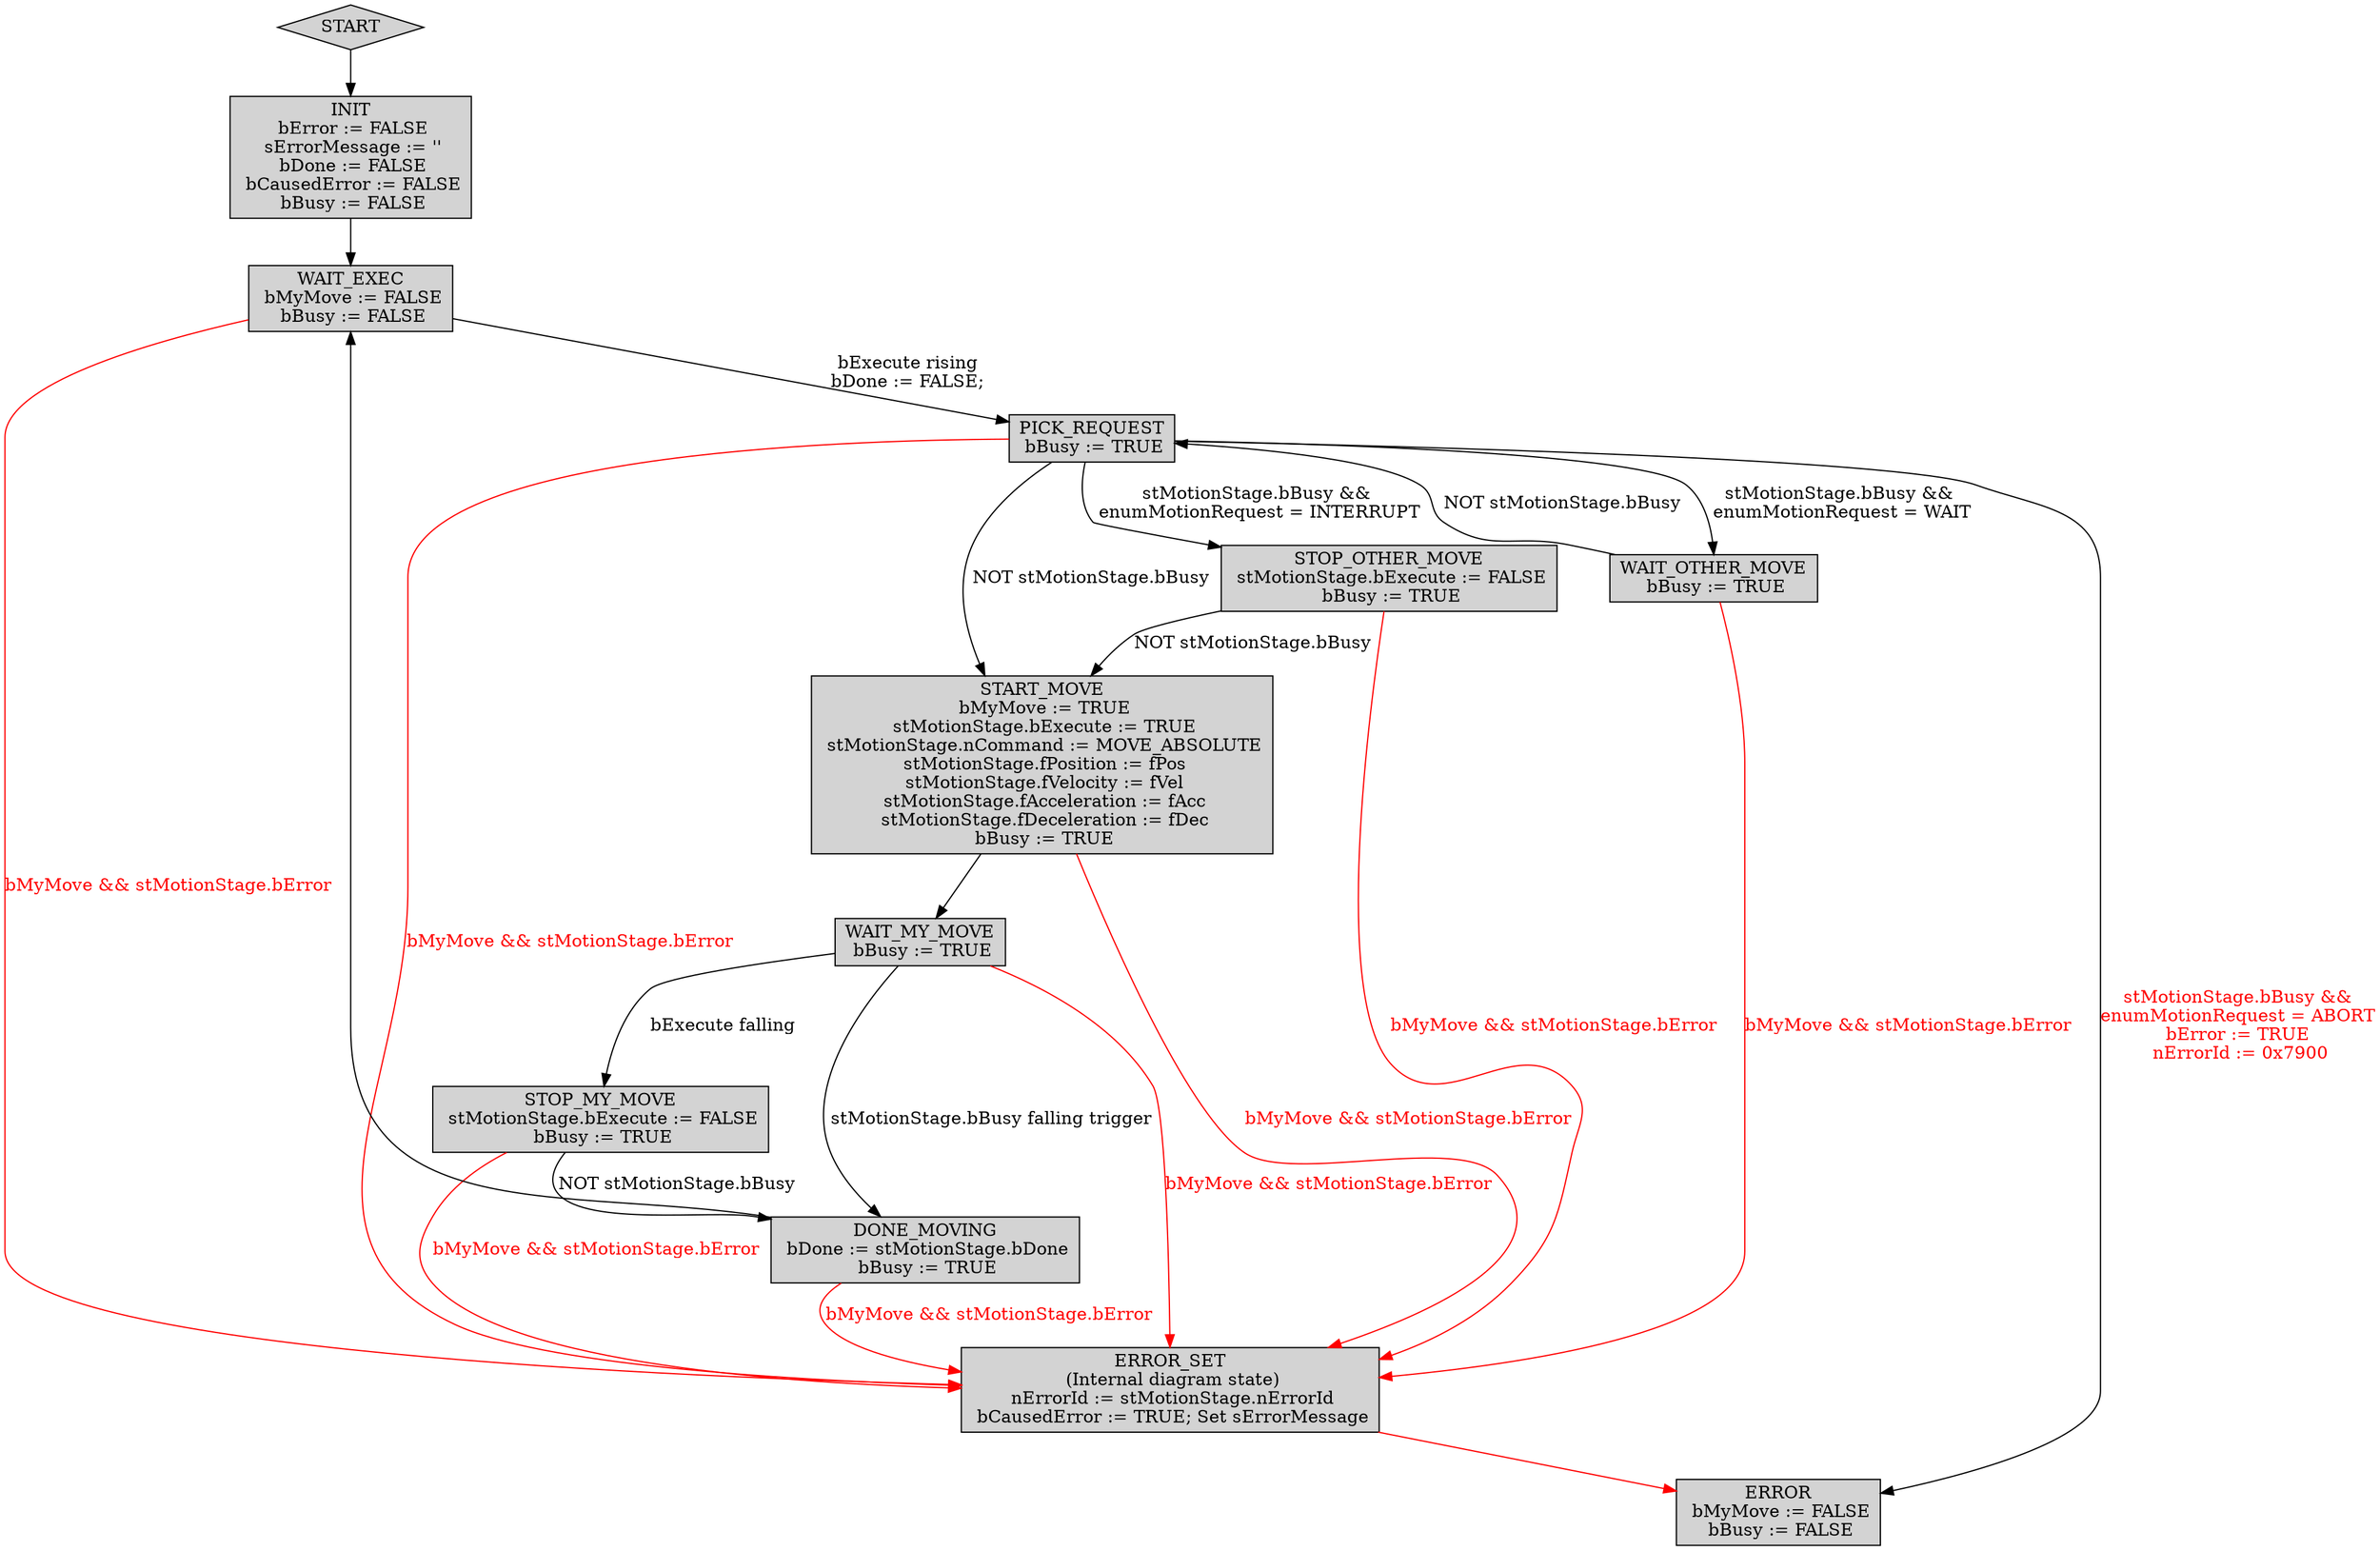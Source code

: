 digraph FB_MotionRequest_StateMachine {
    node [style=filled, shape=record]
    START [ shape=diamond ];

    INIT [ label="INIT\n
        bError := FALSE\n
        sErrorMessage := ''\n
        bDone := FALSE\n
        bCausedError := FALSE\n
        bBusy := FALSE\n
        "
    ];

    WAIT_EXEC [ label="
        WAIT_EXEC\n
        bMyMove := FALSE\n
        bBusy := FALSE\n
        "
    ];

    START_MOVE [ label="
        START_MOVE\n
        bMyMove := TRUE\n
        stMotionStage.bExecute := TRUE\n
        stMotionStage.nCommand := MOVE_ABSOLUTE\n
        stMotionStage.fPosition := fPos\n
        stMotionStage.fVelocity := fVel\n
        stMotionStage.fAcceleration := fAcc\n
        stMotionStage.fDeceleration := fDec\n
        bBusy := TRUE\n
        "
    ];

    WAIT_MY_MOVE [ label="
        WAIT_MY_MOVE\n
        bBusy := TRUE\n
        "
    ];
    STOP_OTHER_MOVE [ label="
        STOP_OTHER_MOVE\n
        stMotionStage.bExecute := FALSE\n
        bBusy := TRUE\n
        "
    ];
    PICK_REQUEST [ label="
        PICK_REQUEST\n
        bBusy := TRUE\n
        "
    ];

    STOP_MY_MOVE [ label="
        STOP_MY_MOVE\n
        stMotionStage.bExecute := FALSE\n
        bBusy := TRUE\n
        "
    ];

    DONE_MOVING [ label="
        DONE_MOVING\n
        bDone := stMotionStage.bDone\n
        bBusy := TRUE\n
        "
    ];

    WAIT_OTHER_MOVE [ label="
        WAIT_OTHER_MOVE\n
        bBusy := TRUE\n
        "
    ];

    ERROR [ label="
        ERROR\n
        bMyMove := FALSE\n
        bBusy := FALSE\n
        "
    ];

    ERROR_SET [ label="
        ERROR_SET\n
        (Internal diagram state)\n
        nErrorId := stMotionStage.nErrorId\n
        bCausedError := TRUE;
        Set sErrorMessage
        "
    ];
    START -> INIT;
    INIT -> WAIT_EXEC [label=""];
    WAIT_EXEC -> PICK_REQUEST [label="bExecute rising\nbDone := FALSE;"];
    PICK_REQUEST -> WAIT_OTHER_MOVE [label="stMotionStage.bBusy &&\n enumMotionRequest = WAIT"];
    PICK_REQUEST -> STOP_OTHER_MOVE [label="stMotionStage.bBusy &&\n enumMotionRequest = INTERRUPT"];
    PICK_REQUEST -> ERROR [label="stMotionStage.bBusy &&\nenumMotionRequest = ABORT\nbError := TRUE\n nErrorId := 0x7900" fontcolor=red];
    PICK_REQUEST -> START_MOVE [label="NOT stMotionStage.bBusy"];
    WAIT_OTHER_MOVE -> PICK_REQUEST [label="NOT stMotionStage.bBusy"];
    STOP_OTHER_MOVE -> START_MOVE [label="NOT stMotionStage.bBusy"];
    START_MOVE -> WAIT_MY_MOVE [label=""];
    WAIT_MY_MOVE -> DONE_MOVING [label="stMotionStage.bBusy falling trigger"];
    WAIT_MY_MOVE -> STOP_MY_MOVE [label="bExecute falling"];
    STOP_MY_MOVE -> DONE_MOVING [label="NOT stMotionStage.bBusy"];
    DONE_MOVING -> WAIT_EXEC [label=""];

    WAIT_EXEC -> ERROR_SET [label="bMyMove && stMotionStage.bError", color=red fontcolor=red];
    PICK_REQUEST -> ERROR_SET [label="bMyMove && stMotionStage.bError", color=red fontcolor=red];
    WAIT_OTHER_MOVE -> ERROR_SET [label="bMyMove && stMotionStage.bError", color=red fontcolor=red];
    STOP_OTHER_MOVE -> ERROR_SET [label="bMyMove && stMotionStage.bError", color=red fontcolor=red];
    START_MOVE -> ERROR_SET [label="bMyMove && stMotionStage.bError", color=red fontcolor=red];
    WAIT_MY_MOVE -> ERROR_SET [label="bMyMove && stMotionStage.bError", color=red fontcolor=red];
    STOP_MY_MOVE -> ERROR_SET [label="bMyMove && stMotionStage.bError", color=red fontcolor=red];
    DONE_MOVING -> ERROR_SET [label="bMyMove && stMotionStage.bError", color=red fontcolor=red];
    ERROR_SET -> ERROR [color=red];
}
